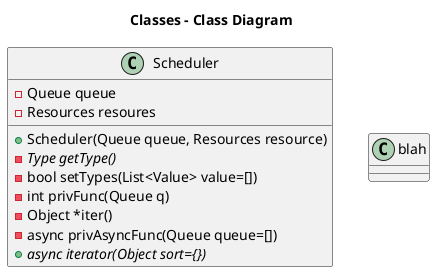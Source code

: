 @startuml

title Classes - Class Diagram

class Scheduler {
    +Scheduler(Queue queue, Resources resource)
    -{abstract}Type getType()
    -bool setTypes(List<Value> value=[])
    -int privFunc(Queue q)
    -Object *iter()
    -async privAsyncFunc(Queue queue=[])
    +{abstract} async iterator(Object sort={})
    -Queue queue
    -Resources resoures
}

class blah

@enduml